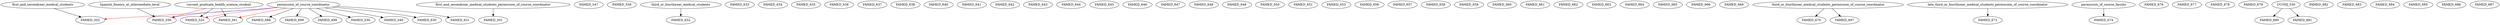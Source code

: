 digraph G {
    edge [color=black];
    permission_of_course_coordinator -> FAMED_499;
    edge [color=black];
    first_and_secondyear_medical_students_permission_of_course_coordinator -> FAMED_501;
    edge [color=black];
    first_and_secondyear_medical_students -> FAMED_502;
    edge [color=red];
    permission_of_course_coordinator -> FAMED_502;
    edge [color=black];
    current_graduate_health_science_student -> FAMED_525;
    edge [color=red];
    permission_of_course_coordinator -> FAMED_525;
    edge [color=black];
    permission_of_course_coordinator -> FAMED_530;
    edge [color=black];
    permission_of_course_coordinator -> FAMED_540;
    FAMED_547;
    edge [color=black];
    Spanish_fluency_at_intermediate_level -> FAMED_556;
    edge [color=red];
    current_graduate_health_science_student -> FAMED_556;
    edge [color=blue];
    permission_of_course_coordinator -> FAMED_556;
    FAMED_559;
    edge [color=black];
    current_graduate_health_science_student -> FAMED_561;
    edge [color=red];
    permission_of_course_coordinator -> FAMED_561;
    edge [color=black];
    permission_of_course_coordinator -> FAMED_630;
    edge [color=black];
    permission_of_course_coordinator -> FAMED_631;
    edge [color=black];
    third_or_fourthyear_medical_students -> FAMED_632;
    FAMED_633;
    FAMED_634;
    FAMED_635;
    FAMED_636;
    FAMED_637;
    FAMED_638;
    FAMED_640;
    FAMED_641;
    FAMED_642;
    FAMED_643;
    FAMED_644;
    FAMED_645;
    FAMED_646;
    FAMED_647;
    FAMED_648;
    FAMED_649;
    FAMED_650;
    FAMED_651;
    FAMED_653;
    FAMED_656;
    FAMED_657;
    FAMED_658;
    FAMED_659;
    FAMED_660;
    FAMED_661;
    FAMED_662;
    FAMED_663;
    FAMED_664;
    FAMED_665;
    FAMED_666;
    FAMED_669;
    edge [color=black];
    third_or_fourthyear_medical_students_permission_of_course_coordinator -> FAMED_670;
    edge [color=black];
    late_third_or_fourthyear_medical_students_permission_of_course_coordinator -> FAMED_672;
    edge [color=black];
    permission_of_course_faculty -> FAMED_674;
    FAMED_676;
    FAMED_677;
    FAMED_678;
    FAMED_679;
    edge [color=black];
    UCONJ_530 -> FAMED_680;
    edge [color=black];
    UCONJ_530 -> FAMED_681;
    FAMED_682;
    FAMED_683;
    FAMED_684;
    FAMED_685;
    FAMED_686;
    FAMED_687;
    edge [color=black];
    permission_of_course_coordinator -> FAMED_688;
    edge [color=black];
    third_or_fourthyear_medical_students_permission_of_course_coordinator -> FAMED_697;
    edge [color=black];
    permission_of_course_coordinator -> FAMED_699;
}
